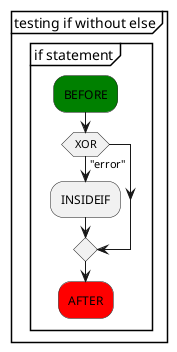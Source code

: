 @startuml
partition "testing if without else" {
group "if statement"
  #green:BEFORE;
  if (XOR) then ("error")
    :INSIDEIF;
  endif
  #red:AFTER;
end group
}
@enduml
